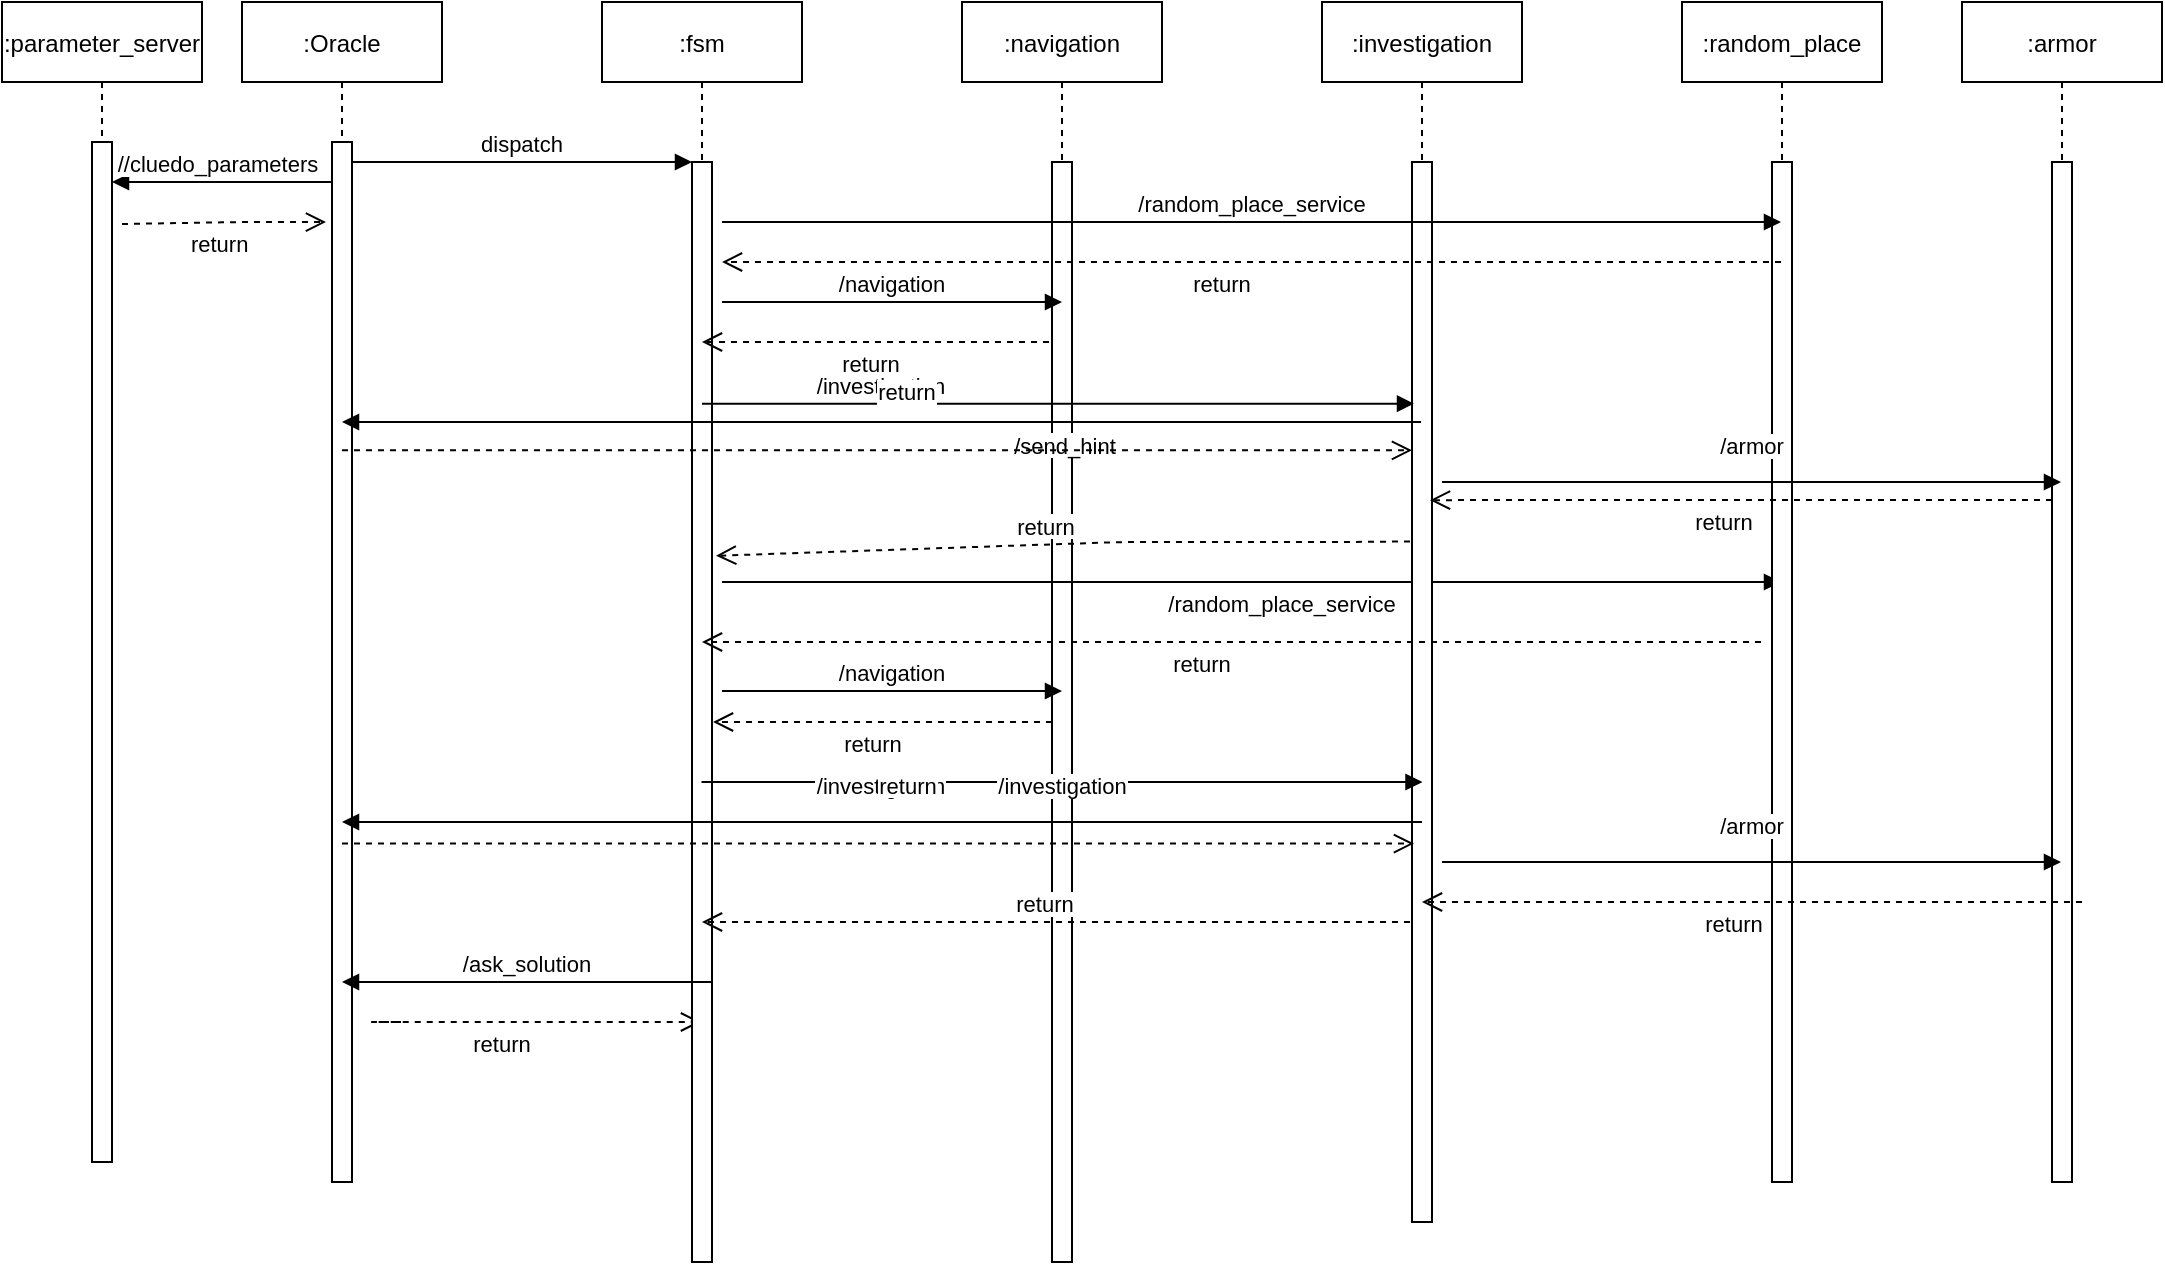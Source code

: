 <mxfile version="15.8.0" type="device"><diagram id="kgpKYQtTHZ0yAKxKKP6v" name="Page-1"><mxGraphModel dx="1422" dy="715" grid="1" gridSize="10" guides="1" tooltips="1" connect="1" arrows="1" fold="1" page="1" pageScale="1" pageWidth="850" pageHeight="1100" math="0" shadow="0"><root><mxCell id="0"/><mxCell id="1" parent="0"/><mxCell id="3nuBFxr9cyL0pnOWT2aG-1" value=":Oracle" style="shape=umlLifeline;perimeter=lifelinePerimeter;container=1;collapsible=0;recursiveResize=0;rounded=0;shadow=0;strokeWidth=1;" parent="1" vertex="1"><mxGeometry x="120" y="80" width="100" height="590" as="geometry"/></mxCell><mxCell id="3nuBFxr9cyL0pnOWT2aG-2" value="" style="points=[];perimeter=orthogonalPerimeter;rounded=0;shadow=0;strokeWidth=1;" parent="3nuBFxr9cyL0pnOWT2aG-1" vertex="1"><mxGeometry x="45" y="70" width="10" height="520" as="geometry"/></mxCell><mxCell id="PaGe36nTVT-qEah50J1H-42" value="return" style="verticalAlign=bottom;endArrow=open;dashed=1;endSize=8;shadow=0;strokeWidth=1;" edge="1" parent="3nuBFxr9cyL0pnOWT2aG-1" target="3nuBFxr9cyL0pnOWT2aG-5"><mxGeometry x="-0.053" y="-20" relative="1" as="geometry"><mxPoint x="-90" y="510" as="targetPoint"/><mxPoint x="79.5" y="510" as="sourcePoint"/><Array as="points"><mxPoint x="60" y="510"/></Array><mxPoint as="offset"/></mxGeometry></mxCell><mxCell id="3nuBFxr9cyL0pnOWT2aG-5" value=":fsm" style="shape=umlLifeline;perimeter=lifelinePerimeter;container=1;collapsible=0;recursiveResize=0;rounded=0;shadow=0;strokeWidth=1;" parent="1" vertex="1"><mxGeometry x="300" y="80" width="100" height="630" as="geometry"/></mxCell><mxCell id="3nuBFxr9cyL0pnOWT2aG-6" value="" style="points=[];perimeter=orthogonalPerimeter;rounded=0;shadow=0;strokeWidth=1;" parent="3nuBFxr9cyL0pnOWT2aG-5" vertex="1"><mxGeometry x="45" y="80" width="10" height="550" as="geometry"/></mxCell><mxCell id="PaGe36nTVT-qEah50J1H-40" value="/ask_solution" style="verticalAlign=bottom;endArrow=block;shadow=0;strokeWidth=1;" edge="1" parent="3nuBFxr9cyL0pnOWT2aG-5" target="3nuBFxr9cyL0pnOWT2aG-1"><mxGeometry relative="1" as="geometry"><mxPoint x="55" y="490.0" as="sourcePoint"/><mxPoint x="225" y="490.0" as="targetPoint"/><Array as="points"/></mxGeometry></mxCell><mxCell id="3nuBFxr9cyL0pnOWT2aG-7" value="return" style="verticalAlign=bottom;endArrow=open;dashed=1;endSize=8;shadow=0;strokeWidth=1;" parent="1" source="PaGe36nTVT-qEah50J1H-1" target="3nuBFxr9cyL0pnOWT2aG-5" edge="1"><mxGeometry x="0.056" y="20" relative="1" as="geometry"><mxPoint x="360" y="240" as="targetPoint"/><Array as="points"><mxPoint x="480" y="250"/><mxPoint x="450" y="250"/><mxPoint x="400" y="250"/></Array><mxPoint as="offset"/></mxGeometry></mxCell><mxCell id="3nuBFxr9cyL0pnOWT2aG-8" value="dispatch" style="verticalAlign=bottom;endArrow=block;entryX=0;entryY=0;shadow=0;strokeWidth=1;" parent="1" source="3nuBFxr9cyL0pnOWT2aG-2" target="3nuBFxr9cyL0pnOWT2aG-6" edge="1"><mxGeometry relative="1" as="geometry"><mxPoint x="275" y="160" as="sourcePoint"/></mxGeometry></mxCell><mxCell id="PaGe36nTVT-qEah50J1H-1" value=":navigation" style="shape=umlLifeline;perimeter=lifelinePerimeter;container=1;collapsible=0;recursiveResize=0;rounded=0;shadow=0;strokeWidth=1;" vertex="1" parent="1"><mxGeometry x="480" y="80" width="100" height="630" as="geometry"/></mxCell><mxCell id="PaGe36nTVT-qEah50J1H-2" value="" style="points=[];perimeter=orthogonalPerimeter;rounded=0;shadow=0;strokeWidth=1;" vertex="1" parent="PaGe36nTVT-qEah50J1H-1"><mxGeometry x="45" y="80" width="10" height="550" as="geometry"/></mxCell><mxCell id="PaGe36nTVT-qEah50J1H-28" value="/navigation" style="verticalAlign=bottom;endArrow=block;entryX=0;entryY=0;shadow=0;strokeWidth=1;" edge="1" parent="PaGe36nTVT-qEah50J1H-1"><mxGeometry relative="1" as="geometry"><mxPoint x="-120" y="344.5" as="sourcePoint"/><mxPoint x="50" y="344.5" as="targetPoint"/><Array as="points"><mxPoint x="-35" y="344.5"/></Array></mxGeometry></mxCell><mxCell id="PaGe36nTVT-qEah50J1H-26" value="/random_place_service" style="verticalAlign=bottom;endArrow=block;shadow=0;strokeWidth=1;" edge="1" parent="PaGe36nTVT-qEah50J1H-1"><mxGeometry x="0.058" y="-20" relative="1" as="geometry"><mxPoint x="-120" y="290.0" as="sourcePoint"/><mxPoint x="409.5" y="290" as="targetPoint"/><Array as="points"><mxPoint x="-35" y="290"/></Array><mxPoint as="offset"/></mxGeometry></mxCell><mxCell id="PaGe36nTVT-qEah50J1H-33" value="return" style="verticalAlign=bottom;endArrow=open;dashed=1;endSize=8;shadow=0;strokeWidth=1;" edge="1" parent="PaGe36nTVT-qEah50J1H-1"><mxGeometry x="0.053" relative="1" as="geometry"><mxPoint x="-130" y="460" as="targetPoint"/><mxPoint x="230" y="460" as="sourcePoint"/><Array as="points"><mxPoint x="180.5" y="460"/><mxPoint x="140.5" y="460"/><mxPoint x="100.5" y="460"/></Array><mxPoint x="1" as="offset"/></mxGeometry></mxCell><mxCell id="PaGe36nTVT-qEah50J1H-3" value=":investigation" style="shape=umlLifeline;perimeter=lifelinePerimeter;container=1;collapsible=0;recursiveResize=0;rounded=0;shadow=0;strokeWidth=1;" vertex="1" parent="1"><mxGeometry x="660" y="80" width="100" height="610" as="geometry"/></mxCell><mxCell id="PaGe36nTVT-qEah50J1H-4" value="" style="points=[];perimeter=orthogonalPerimeter;rounded=0;shadow=0;strokeWidth=1;" vertex="1" parent="PaGe36nTVT-qEah50J1H-3"><mxGeometry x="45" y="80" width="10" height="530" as="geometry"/></mxCell><mxCell id="PaGe36nTVT-qEah50J1H-5" value=":random_place" style="shape=umlLifeline;perimeter=lifelinePerimeter;container=1;collapsible=0;recursiveResize=0;rounded=0;shadow=0;strokeWidth=1;" vertex="1" parent="1"><mxGeometry x="840" y="80" width="100" height="590" as="geometry"/></mxCell><mxCell id="PaGe36nTVT-qEah50J1H-6" value="" style="points=[];perimeter=orthogonalPerimeter;rounded=0;shadow=0;strokeWidth=1;" vertex="1" parent="PaGe36nTVT-qEah50J1H-5"><mxGeometry x="45" y="80" width="10" height="510" as="geometry"/></mxCell><mxCell id="PaGe36nTVT-qEah50J1H-7" value=":parameter_server" style="shape=umlLifeline;perimeter=lifelinePerimeter;container=1;collapsible=0;recursiveResize=0;rounded=0;shadow=0;strokeWidth=1;" vertex="1" parent="1"><mxGeometry y="80" width="100" height="580" as="geometry"/></mxCell><mxCell id="3nuBFxr9cyL0pnOWT2aG-4" value="" style="points=[];perimeter=orthogonalPerimeter;rounded=0;shadow=0;strokeWidth=1;" parent="PaGe36nTVT-qEah50J1H-7" vertex="1"><mxGeometry x="45" y="70" width="10" height="510" as="geometry"/></mxCell><mxCell id="PaGe36nTVT-qEah50J1H-10" value="//cluedo_parameters" style="verticalAlign=bottom;endArrow=block;shadow=0;strokeWidth=1;" edge="1" parent="PaGe36nTVT-qEah50J1H-7"><mxGeometry x="0.039" relative="1" as="geometry"><mxPoint x="165" y="90.0" as="sourcePoint"/><mxPoint x="55" y="90" as="targetPoint"/><Array as="points"><mxPoint x="95" y="90"/></Array><mxPoint as="offset"/></mxGeometry></mxCell><mxCell id="PaGe36nTVT-qEah50J1H-12" value="return" style="verticalAlign=bottom;endArrow=open;dashed=1;endSize=8;shadow=0;strokeWidth=1;entryX=-0.3;entryY=0.077;entryDx=0;entryDy=0;entryPerimeter=0;" edge="1" parent="1" target="3nuBFxr9cyL0pnOWT2aG-2"><mxGeometry x="-0.053" y="-20" relative="1" as="geometry"><mxPoint x="160" y="190.0" as="targetPoint"/><mxPoint x="60" y="191" as="sourcePoint"/><Array as="points"><mxPoint x="120" y="190"/></Array><mxPoint as="offset"/></mxGeometry></mxCell><mxCell id="PaGe36nTVT-qEah50J1H-13" value="/navigation" style="verticalAlign=bottom;endArrow=block;entryX=0;entryY=0;shadow=0;strokeWidth=1;" edge="1" parent="1"><mxGeometry relative="1" as="geometry"><mxPoint x="360" y="230.0" as="sourcePoint"/><mxPoint x="530" y="230.0" as="targetPoint"/><Array as="points"><mxPoint x="445" y="230"/></Array></mxGeometry></mxCell><mxCell id="PaGe36nTVT-qEah50J1H-16" value="/send_hint" style="verticalAlign=bottom;endArrow=block;entryX=0.1;entryY=0.228;shadow=0;strokeWidth=1;entryDx=0;entryDy=0;entryPerimeter=0;" edge="1" parent="1" source="3nuBFxr9cyL0pnOWT2aG-5" target="PaGe36nTVT-qEah50J1H-4"><mxGeometry x="0.013" y="-30" relative="1" as="geometry"><mxPoint x="540" y="259.5" as="sourcePoint"/><mxPoint x="710" y="259.5" as="targetPoint"/><Array as="points"/><mxPoint x="1" as="offset"/></mxGeometry></mxCell><mxCell id="PaGe36nTVT-qEah50J1H-17" value="return" style="verticalAlign=bottom;endArrow=open;dashed=1;endSize=8;shadow=0;strokeWidth=1;exitX=-0.1;exitY=0.358;exitDx=0;exitDy=0;exitPerimeter=0;entryX=1.2;entryY=0.358;entryDx=0;entryDy=0;entryPerimeter=0;" edge="1" parent="1" source="PaGe36nTVT-qEah50J1H-4" target="3nuBFxr9cyL0pnOWT2aG-6"><mxGeometry x="0.053" relative="1" as="geometry"><mxPoint x="540" y="300" as="targetPoint"/><mxPoint x="709.5" y="300" as="sourcePoint"/><Array as="points"><mxPoint x="670" y="350"/><mxPoint x="640" y="350"/><mxPoint x="610" y="350"/><mxPoint x="560" y="350"/></Array><mxPoint x="1" as="offset"/></mxGeometry></mxCell><mxCell id="PaGe36nTVT-qEah50J1H-18" value="/random_place_service" style="verticalAlign=bottom;endArrow=block;shadow=0;strokeWidth=1;" edge="1" parent="1" target="PaGe36nTVT-qEah50J1H-5"><mxGeometry relative="1" as="geometry"><mxPoint x="360" y="190.0" as="sourcePoint"/><mxPoint x="530" y="190.0" as="targetPoint"/><Array as="points"><mxPoint x="445" y="190"/></Array></mxGeometry></mxCell><mxCell id="PaGe36nTVT-qEah50J1H-19" value="return" style="verticalAlign=bottom;endArrow=open;dashed=1;endSize=8;shadow=0;strokeWidth=1;" edge="1" parent="1" source="PaGe36nTVT-qEah50J1H-5"><mxGeometry x="0.056" y="20" relative="1" as="geometry"><mxPoint x="360" y="210" as="targetPoint"/><mxPoint x="529.5" y="200" as="sourcePoint"/><Array as="points"><mxPoint x="570" y="210"/><mxPoint x="480" y="210"/><mxPoint x="400" y="210"/></Array><mxPoint as="offset"/></mxGeometry></mxCell><mxCell id="PaGe36nTVT-qEah50J1H-21" value=":armor" style="shape=umlLifeline;perimeter=lifelinePerimeter;container=1;collapsible=0;recursiveResize=0;rounded=0;shadow=0;strokeWidth=1;" vertex="1" parent="1"><mxGeometry x="980" y="80" width="100" height="590" as="geometry"/></mxCell><mxCell id="PaGe36nTVT-qEah50J1H-22" value="" style="points=[];perimeter=orthogonalPerimeter;rounded=0;shadow=0;strokeWidth=1;" vertex="1" parent="PaGe36nTVT-qEah50J1H-21"><mxGeometry x="45" y="80" width="10" height="510" as="geometry"/></mxCell><mxCell id="PaGe36nTVT-qEah50J1H-23" value="/armor" style="verticalAlign=bottom;endArrow=block;shadow=0;strokeWidth=1;" edge="1" parent="1" target="PaGe36nTVT-qEah50J1H-21"><mxGeometry y="10" relative="1" as="geometry"><mxPoint x="720" y="320" as="sourcePoint"/><mxPoint x="890" y="270.0" as="targetPoint"/><Array as="points"><mxPoint x="805" y="320"/></Array><mxPoint y="1" as="offset"/></mxGeometry></mxCell><mxCell id="PaGe36nTVT-qEah50J1H-24" value="return" style="verticalAlign=bottom;endArrow=open;dashed=1;endSize=8;shadow=0;strokeWidth=1;entryX=0.9;entryY=0.319;entryDx=0;entryDy=0;entryPerimeter=0;" edge="1" parent="1" source="PaGe36nTVT-qEah50J1H-22" target="PaGe36nTVT-qEah50J1H-4"><mxGeometry x="0.056" y="20" relative="1" as="geometry"><mxPoint x="870" y="290" as="targetPoint"/><mxPoint x="1039.5" y="290" as="sourcePoint"/><Array as="points"><mxPoint x="1000" y="329"/><mxPoint x="920" y="329"/><mxPoint x="820" y="329"/></Array><mxPoint as="offset"/></mxGeometry></mxCell><mxCell id="PaGe36nTVT-qEah50J1H-30" value="/investigation" style="verticalAlign=bottom;endArrow=block;entryX=0;entryY=0;shadow=0;strokeWidth=1;" edge="1" parent="1"><mxGeometry x="0.001" y="-10" relative="1" as="geometry"><mxPoint x="349.75" y="470" as="sourcePoint"/><mxPoint x="710.25" y="470.0" as="targetPoint"/><Array as="points"><mxPoint x="625.25" y="470"/></Array><mxPoint y="1" as="offset"/></mxGeometry></mxCell><mxCell id="PaGe36nTVT-qEah50J1H-32" value="return" style="verticalAlign=bottom;endArrow=open;dashed=1;endSize=8;shadow=0;strokeWidth=1;" edge="1" parent="1"><mxGeometry x="0.056" y="20" relative="1" as="geometry"><mxPoint x="710" y="530" as="targetPoint"/><mxPoint x="1040" y="530" as="sourcePoint"/><Array as="points"><mxPoint x="990.5" y="530"/><mxPoint x="950.5" y="530"/><mxPoint x="910.5" y="530"/></Array><mxPoint as="offset"/></mxGeometry></mxCell><mxCell id="PaGe36nTVT-qEah50J1H-31" value="/armor" style="verticalAlign=bottom;endArrow=block;shadow=0;strokeWidth=1;" edge="1" parent="1"><mxGeometry y="10" relative="1" as="geometry"><mxPoint x="720" y="510.0" as="sourcePoint"/><mxPoint x="1029.5" y="510" as="targetPoint"/><Array as="points"><mxPoint x="805" y="510"/></Array><mxPoint y="1" as="offset"/></mxGeometry></mxCell><mxCell id="PaGe36nTVT-qEah50J1H-27" value="return" style="verticalAlign=bottom;endArrow=open;dashed=1;endSize=8;shadow=0;strokeWidth=1;" edge="1" parent="1"><mxGeometry x="0.056" y="20" relative="1" as="geometry"><mxPoint x="350" y="400" as="targetPoint"/><mxPoint x="879.5" y="400" as="sourcePoint"/><Array as="points"><mxPoint x="470" y="400"/><mxPoint x="390" y="400"/></Array><mxPoint as="offset"/></mxGeometry></mxCell><mxCell id="PaGe36nTVT-qEah50J1H-34" value="/investigation" style="verticalAlign=bottom;endArrow=block;shadow=0;strokeWidth=1;" edge="1" parent="1" source="PaGe36nTVT-qEah50J1H-3" target="3nuBFxr9cyL0pnOWT2aG-1"><mxGeometry x="0.001" y="-10" relative="1" as="geometry"><mxPoint x="359.5" y="290" as="sourcePoint"/><mxPoint x="716" y="290.84" as="targetPoint"/><Array as="points"><mxPoint x="635" y="290"/></Array><mxPoint y="1" as="offset"/></mxGeometry></mxCell><mxCell id="PaGe36nTVT-qEah50J1H-35" value="return" style="verticalAlign=bottom;endArrow=open;dashed=1;endSize=8;shadow=0;strokeWidth=1;entryX=0;entryY=0.272;entryDx=0;entryDy=0;entryPerimeter=0;" edge="1" parent="1" source="3nuBFxr9cyL0pnOWT2aG-1" target="PaGe36nTVT-qEah50J1H-4"><mxGeometry x="0.056" y="20" relative="1" as="geometry"><mxPoint x="680" y="304" as="targetPoint"/><mxPoint x="1035" y="330" as="sourcePoint"/><Array as="points"/><mxPoint as="offset"/></mxGeometry></mxCell><mxCell id="PaGe36nTVT-qEah50J1H-38" value="/investigation" style="verticalAlign=bottom;endArrow=block;shadow=0;strokeWidth=1;" edge="1" parent="1"><mxGeometry x="0.001" y="-10" relative="1" as="geometry"><mxPoint x="710" y="490" as="sourcePoint"/><mxPoint x="170" y="490" as="targetPoint"/><Array as="points"><mxPoint x="635.5" y="490"/></Array><mxPoint y="1" as="offset"/></mxGeometry></mxCell><mxCell id="PaGe36nTVT-qEah50J1H-39" value="return" style="verticalAlign=bottom;endArrow=open;dashed=1;endSize=8;shadow=0;strokeWidth=1;entryX=0.1;entryY=0.643;entryDx=0;entryDy=0;entryPerimeter=0;" edge="1" parent="1" source="3nuBFxr9cyL0pnOWT2aG-1" target="PaGe36nTVT-qEah50J1H-4"><mxGeometry x="0.056" y="20" relative="1" as="geometry"><mxPoint x="640" y="500" as="targetPoint"/><mxPoint x="705" y="500.0" as="sourcePoint"/><Array as="points"/><mxPoint as="offset"/></mxGeometry></mxCell><mxCell id="PaGe36nTVT-qEah50J1H-29" value="return" style="verticalAlign=bottom;endArrow=open;dashed=1;endSize=8;shadow=0;strokeWidth=1;" edge="1" parent="1"><mxGeometry x="0.056" y="20" relative="1" as="geometry"><mxPoint x="355.5" y="440" as="targetPoint"/><mxPoint x="525" y="440" as="sourcePoint"/><Array as="points"><mxPoint x="475.5" y="440"/><mxPoint x="395.5" y="440"/></Array><mxPoint as="offset"/></mxGeometry></mxCell></root></mxGraphModel></diagram></mxfile>